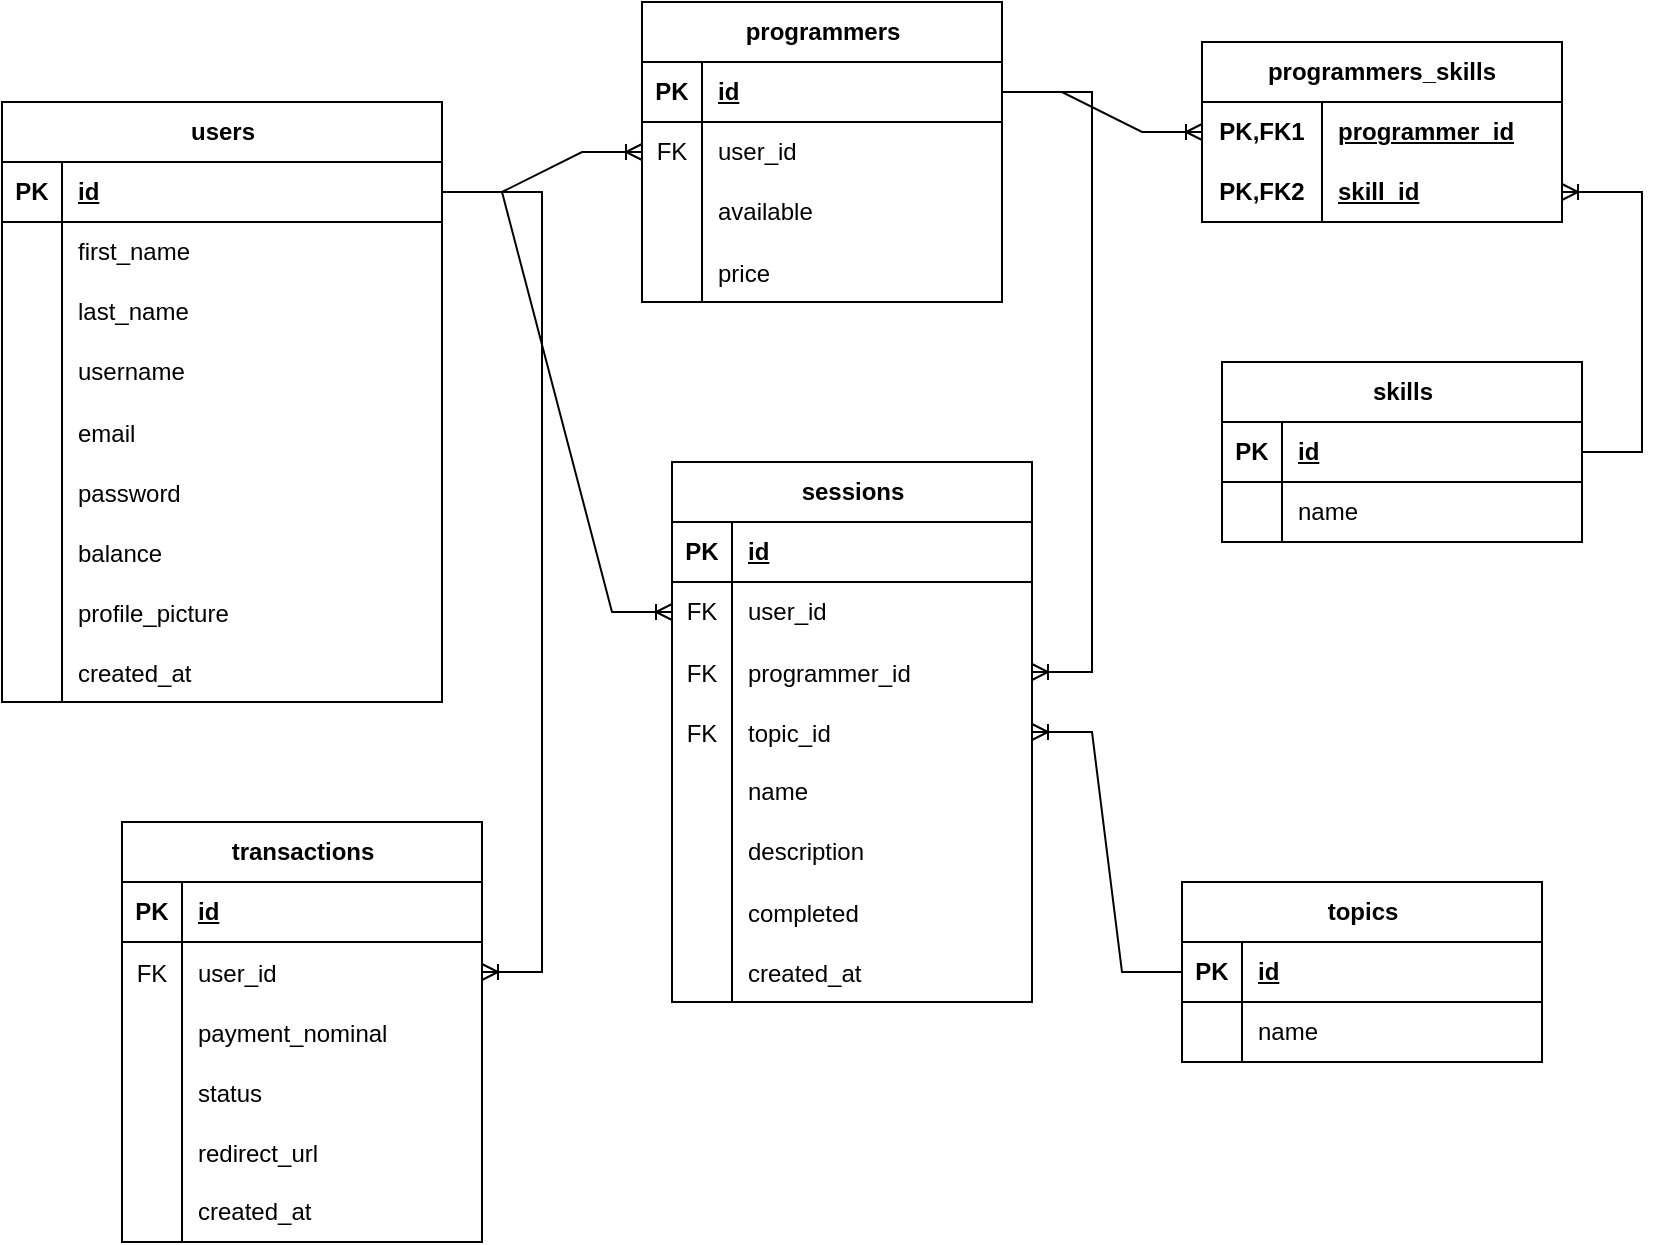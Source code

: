 <mxfile version="24.7.5" pages="2">
  <diagram id="R2lEEEUBdFMjLlhIrx00" name="ERD">
    <mxGraphModel dx="880" dy="477" grid="1" gridSize="10" guides="1" tooltips="1" connect="1" arrows="1" fold="1" page="1" pageScale="1" pageWidth="850" pageHeight="1100" math="0" shadow="0" extFonts="Permanent Marker^https://fonts.googleapis.com/css?family=Permanent+Marker">
      <root>
        <mxCell id="0" />
        <mxCell id="1" parent="0" />
        <mxCell id="aYDu1HExcTdbjPB43ATk-139" value="users" style="shape=table;startSize=30;container=1;collapsible=1;childLayout=tableLayout;fixedRows=1;rowLines=0;fontStyle=1;align=center;resizeLast=1;html=1;" parent="1" vertex="1">
          <mxGeometry y="70" width="220" height="300" as="geometry" />
        </mxCell>
        <mxCell id="aYDu1HExcTdbjPB43ATk-140" value="" style="shape=tableRow;horizontal=0;startSize=0;swimlaneHead=0;swimlaneBody=0;fillColor=none;collapsible=0;dropTarget=0;points=[[0,0.5],[1,0.5]];portConstraint=eastwest;top=0;left=0;right=0;bottom=1;" parent="aYDu1HExcTdbjPB43ATk-139" vertex="1">
          <mxGeometry y="30" width="220" height="30" as="geometry" />
        </mxCell>
        <mxCell id="aYDu1HExcTdbjPB43ATk-141" value="PK" style="shape=partialRectangle;connectable=0;fillColor=none;top=0;left=0;bottom=0;right=0;fontStyle=1;overflow=hidden;whiteSpace=wrap;html=1;" parent="aYDu1HExcTdbjPB43ATk-140" vertex="1">
          <mxGeometry width="30" height="30" as="geometry">
            <mxRectangle width="30" height="30" as="alternateBounds" />
          </mxGeometry>
        </mxCell>
        <mxCell id="aYDu1HExcTdbjPB43ATk-142" value="id" style="shape=partialRectangle;connectable=0;fillColor=none;top=0;left=0;bottom=0;right=0;align=left;spacingLeft=6;fontStyle=5;overflow=hidden;whiteSpace=wrap;html=1;" parent="aYDu1HExcTdbjPB43ATk-140" vertex="1">
          <mxGeometry x="30" width="190" height="30" as="geometry">
            <mxRectangle width="190" height="30" as="alternateBounds" />
          </mxGeometry>
        </mxCell>
        <mxCell id="aYDu1HExcTdbjPB43ATk-143" value="" style="shape=tableRow;horizontal=0;startSize=0;swimlaneHead=0;swimlaneBody=0;fillColor=none;collapsible=0;dropTarget=0;points=[[0,0.5],[1,0.5]];portConstraint=eastwest;top=0;left=0;right=0;bottom=0;" parent="aYDu1HExcTdbjPB43ATk-139" vertex="1">
          <mxGeometry y="60" width="220" height="30" as="geometry" />
        </mxCell>
        <mxCell id="aYDu1HExcTdbjPB43ATk-144" value="" style="shape=partialRectangle;connectable=0;fillColor=none;top=0;left=0;bottom=0;right=0;editable=1;overflow=hidden;whiteSpace=wrap;html=1;" parent="aYDu1HExcTdbjPB43ATk-143" vertex="1">
          <mxGeometry width="30" height="30" as="geometry">
            <mxRectangle width="30" height="30" as="alternateBounds" />
          </mxGeometry>
        </mxCell>
        <mxCell id="aYDu1HExcTdbjPB43ATk-145" value="first_name" style="shape=partialRectangle;connectable=0;fillColor=none;top=0;left=0;bottom=0;right=0;align=left;spacingLeft=6;overflow=hidden;whiteSpace=wrap;html=1;" parent="aYDu1HExcTdbjPB43ATk-143" vertex="1">
          <mxGeometry x="30" width="190" height="30" as="geometry">
            <mxRectangle width="190" height="30" as="alternateBounds" />
          </mxGeometry>
        </mxCell>
        <mxCell id="aYDu1HExcTdbjPB43ATk-146" value="" style="shape=tableRow;horizontal=0;startSize=0;swimlaneHead=0;swimlaneBody=0;fillColor=none;collapsible=0;dropTarget=0;points=[[0,0.5],[1,0.5]];portConstraint=eastwest;top=0;left=0;right=0;bottom=0;" parent="aYDu1HExcTdbjPB43ATk-139" vertex="1">
          <mxGeometry y="90" width="220" height="30" as="geometry" />
        </mxCell>
        <mxCell id="aYDu1HExcTdbjPB43ATk-147" value="" style="shape=partialRectangle;connectable=0;fillColor=none;top=0;left=0;bottom=0;right=0;editable=1;overflow=hidden;whiteSpace=wrap;html=1;" parent="aYDu1HExcTdbjPB43ATk-146" vertex="1">
          <mxGeometry width="30" height="30" as="geometry">
            <mxRectangle width="30" height="30" as="alternateBounds" />
          </mxGeometry>
        </mxCell>
        <mxCell id="aYDu1HExcTdbjPB43ATk-148" value="last_name" style="shape=partialRectangle;connectable=0;fillColor=none;top=0;left=0;bottom=0;right=0;align=left;spacingLeft=6;overflow=hidden;whiteSpace=wrap;html=1;" parent="aYDu1HExcTdbjPB43ATk-146" vertex="1">
          <mxGeometry x="30" width="190" height="30" as="geometry">
            <mxRectangle width="190" height="30" as="alternateBounds" />
          </mxGeometry>
        </mxCell>
        <mxCell id="aYDu1HExcTdbjPB43ATk-149" value="" style="shape=tableRow;horizontal=0;startSize=0;swimlaneHead=0;swimlaneBody=0;fillColor=none;collapsible=0;dropTarget=0;points=[[0,0.5],[1,0.5]];portConstraint=eastwest;top=0;left=0;right=0;bottom=0;" parent="aYDu1HExcTdbjPB43ATk-139" vertex="1">
          <mxGeometry y="120" width="220" height="30" as="geometry" />
        </mxCell>
        <mxCell id="aYDu1HExcTdbjPB43ATk-150" value="" style="shape=partialRectangle;connectable=0;fillColor=none;top=0;left=0;bottom=0;right=0;editable=1;overflow=hidden;whiteSpace=wrap;html=1;" parent="aYDu1HExcTdbjPB43ATk-149" vertex="1">
          <mxGeometry width="30" height="30" as="geometry">
            <mxRectangle width="30" height="30" as="alternateBounds" />
          </mxGeometry>
        </mxCell>
        <mxCell id="aYDu1HExcTdbjPB43ATk-151" value="username" style="shape=partialRectangle;connectable=0;fillColor=none;top=0;left=0;bottom=0;right=0;align=left;spacingLeft=6;overflow=hidden;whiteSpace=wrap;html=1;" parent="aYDu1HExcTdbjPB43ATk-149" vertex="1">
          <mxGeometry x="30" width="190" height="30" as="geometry">
            <mxRectangle width="190" height="30" as="alternateBounds" />
          </mxGeometry>
        </mxCell>
        <mxCell id="aYDu1HExcTdbjPB43ATk-152" value="" style="shape=tableRow;horizontal=0;startSize=0;swimlaneHead=0;swimlaneBody=0;fillColor=none;collapsible=0;dropTarget=0;points=[[0,0.5],[1,0.5]];portConstraint=eastwest;top=0;left=0;right=0;bottom=0;" parent="aYDu1HExcTdbjPB43ATk-139" vertex="1">
          <mxGeometry y="150" width="220" height="30" as="geometry" />
        </mxCell>
        <mxCell id="aYDu1HExcTdbjPB43ATk-153" value="" style="shape=partialRectangle;connectable=0;fillColor=none;top=0;left=0;bottom=0;right=0;editable=1;overflow=hidden;" parent="aYDu1HExcTdbjPB43ATk-152" vertex="1">
          <mxGeometry width="30" height="30" as="geometry">
            <mxRectangle width="30" height="30" as="alternateBounds" />
          </mxGeometry>
        </mxCell>
        <mxCell id="aYDu1HExcTdbjPB43ATk-154" value="email" style="shape=partialRectangle;connectable=0;fillColor=none;top=0;left=0;bottom=0;right=0;align=left;spacingLeft=6;overflow=hidden;" parent="aYDu1HExcTdbjPB43ATk-152" vertex="1">
          <mxGeometry x="30" width="190" height="30" as="geometry">
            <mxRectangle width="190" height="30" as="alternateBounds" />
          </mxGeometry>
        </mxCell>
        <mxCell id="aYDu1HExcTdbjPB43ATk-155" value="" style="shape=tableRow;horizontal=0;startSize=0;swimlaneHead=0;swimlaneBody=0;fillColor=none;collapsible=0;dropTarget=0;points=[[0,0.5],[1,0.5]];portConstraint=eastwest;top=0;left=0;right=0;bottom=0;" parent="aYDu1HExcTdbjPB43ATk-139" vertex="1">
          <mxGeometry y="180" width="220" height="30" as="geometry" />
        </mxCell>
        <mxCell id="aYDu1HExcTdbjPB43ATk-156" value="" style="shape=partialRectangle;connectable=0;fillColor=none;top=0;left=0;bottom=0;right=0;editable=1;overflow=hidden;" parent="aYDu1HExcTdbjPB43ATk-155" vertex="1">
          <mxGeometry width="30" height="30" as="geometry">
            <mxRectangle width="30" height="30" as="alternateBounds" />
          </mxGeometry>
        </mxCell>
        <mxCell id="aYDu1HExcTdbjPB43ATk-157" value="password" style="shape=partialRectangle;connectable=0;fillColor=none;top=0;left=0;bottom=0;right=0;align=left;spacingLeft=6;overflow=hidden;" parent="aYDu1HExcTdbjPB43ATk-155" vertex="1">
          <mxGeometry x="30" width="190" height="30" as="geometry">
            <mxRectangle width="190" height="30" as="alternateBounds" />
          </mxGeometry>
        </mxCell>
        <mxCell id="aYDu1HExcTdbjPB43ATk-158" value="" style="shape=tableRow;horizontal=0;startSize=0;swimlaneHead=0;swimlaneBody=0;fillColor=none;collapsible=0;dropTarget=0;points=[[0,0.5],[1,0.5]];portConstraint=eastwest;top=0;left=0;right=0;bottom=0;" parent="aYDu1HExcTdbjPB43ATk-139" vertex="1">
          <mxGeometry y="210" width="220" height="30" as="geometry" />
        </mxCell>
        <mxCell id="aYDu1HExcTdbjPB43ATk-159" value="" style="shape=partialRectangle;connectable=0;fillColor=none;top=0;left=0;bottom=0;right=0;editable=1;overflow=hidden;" parent="aYDu1HExcTdbjPB43ATk-158" vertex="1">
          <mxGeometry width="30" height="30" as="geometry">
            <mxRectangle width="30" height="30" as="alternateBounds" />
          </mxGeometry>
        </mxCell>
        <mxCell id="aYDu1HExcTdbjPB43ATk-160" value="balance" style="shape=partialRectangle;connectable=0;fillColor=none;top=0;left=0;bottom=0;right=0;align=left;spacingLeft=6;overflow=hidden;" parent="aYDu1HExcTdbjPB43ATk-158" vertex="1">
          <mxGeometry x="30" width="190" height="30" as="geometry">
            <mxRectangle width="190" height="30" as="alternateBounds" />
          </mxGeometry>
        </mxCell>
        <mxCell id="aYDu1HExcTdbjPB43ATk-210" value="" style="shape=tableRow;horizontal=0;startSize=0;swimlaneHead=0;swimlaneBody=0;fillColor=none;collapsible=0;dropTarget=0;points=[[0,0.5],[1,0.5]];portConstraint=eastwest;top=0;left=0;right=0;bottom=0;" parent="aYDu1HExcTdbjPB43ATk-139" vertex="1">
          <mxGeometry y="240" width="220" height="30" as="geometry" />
        </mxCell>
        <mxCell id="aYDu1HExcTdbjPB43ATk-211" value="" style="shape=partialRectangle;connectable=0;fillColor=none;top=0;left=0;bottom=0;right=0;editable=1;overflow=hidden;" parent="aYDu1HExcTdbjPB43ATk-210" vertex="1">
          <mxGeometry width="30" height="30" as="geometry">
            <mxRectangle width="30" height="30" as="alternateBounds" />
          </mxGeometry>
        </mxCell>
        <mxCell id="aYDu1HExcTdbjPB43ATk-212" value="profile_picture" style="shape=partialRectangle;connectable=0;fillColor=none;top=0;left=0;bottom=0;right=0;align=left;spacingLeft=6;overflow=hidden;" parent="aYDu1HExcTdbjPB43ATk-210" vertex="1">
          <mxGeometry x="30" width="190" height="30" as="geometry">
            <mxRectangle width="190" height="30" as="alternateBounds" />
          </mxGeometry>
        </mxCell>
        <mxCell id="aYDu1HExcTdbjPB43ATk-234" value="" style="shape=tableRow;horizontal=0;startSize=0;swimlaneHead=0;swimlaneBody=0;fillColor=none;collapsible=0;dropTarget=0;points=[[0,0.5],[1,0.5]];portConstraint=eastwest;top=0;left=0;right=0;bottom=0;" parent="aYDu1HExcTdbjPB43ATk-139" vertex="1">
          <mxGeometry y="270" width="220" height="30" as="geometry" />
        </mxCell>
        <mxCell id="aYDu1HExcTdbjPB43ATk-235" value="" style="shape=partialRectangle;connectable=0;fillColor=none;top=0;left=0;bottom=0;right=0;editable=1;overflow=hidden;" parent="aYDu1HExcTdbjPB43ATk-234" vertex="1">
          <mxGeometry width="30" height="30" as="geometry">
            <mxRectangle width="30" height="30" as="alternateBounds" />
          </mxGeometry>
        </mxCell>
        <mxCell id="aYDu1HExcTdbjPB43ATk-236" value="created_at" style="shape=partialRectangle;connectable=0;fillColor=none;top=0;left=0;bottom=0;right=0;align=left;spacingLeft=6;overflow=hidden;" parent="aYDu1HExcTdbjPB43ATk-234" vertex="1">
          <mxGeometry x="30" width="190" height="30" as="geometry">
            <mxRectangle width="190" height="30" as="alternateBounds" />
          </mxGeometry>
        </mxCell>
        <mxCell id="aYDu1HExcTdbjPB43ATk-180" value="skills" style="shape=table;startSize=30;container=1;collapsible=1;childLayout=tableLayout;fixedRows=1;rowLines=0;fontStyle=1;align=center;resizeLast=1;html=1;" parent="1" vertex="1">
          <mxGeometry x="610" y="200" width="180" height="90" as="geometry" />
        </mxCell>
        <mxCell id="aYDu1HExcTdbjPB43ATk-181" value="" style="shape=tableRow;horizontal=0;startSize=0;swimlaneHead=0;swimlaneBody=0;fillColor=none;collapsible=0;dropTarget=0;points=[[0,0.5],[1,0.5]];portConstraint=eastwest;top=0;left=0;right=0;bottom=1;" parent="aYDu1HExcTdbjPB43ATk-180" vertex="1">
          <mxGeometry y="30" width="180" height="30" as="geometry" />
        </mxCell>
        <mxCell id="aYDu1HExcTdbjPB43ATk-182" value="PK" style="shape=partialRectangle;connectable=0;fillColor=none;top=0;left=0;bottom=0;right=0;fontStyle=1;overflow=hidden;whiteSpace=wrap;html=1;" parent="aYDu1HExcTdbjPB43ATk-181" vertex="1">
          <mxGeometry width="30" height="30" as="geometry">
            <mxRectangle width="30" height="30" as="alternateBounds" />
          </mxGeometry>
        </mxCell>
        <mxCell id="aYDu1HExcTdbjPB43ATk-183" value="id" style="shape=partialRectangle;connectable=0;fillColor=none;top=0;left=0;bottom=0;right=0;align=left;spacingLeft=6;fontStyle=5;overflow=hidden;whiteSpace=wrap;html=1;" parent="aYDu1HExcTdbjPB43ATk-181" vertex="1">
          <mxGeometry x="30" width="150" height="30" as="geometry">
            <mxRectangle width="150" height="30" as="alternateBounds" />
          </mxGeometry>
        </mxCell>
        <mxCell id="aYDu1HExcTdbjPB43ATk-184" value="" style="shape=tableRow;horizontal=0;startSize=0;swimlaneHead=0;swimlaneBody=0;fillColor=none;collapsible=0;dropTarget=0;points=[[0,0.5],[1,0.5]];portConstraint=eastwest;top=0;left=0;right=0;bottom=0;" parent="aYDu1HExcTdbjPB43ATk-180" vertex="1">
          <mxGeometry y="60" width="180" height="30" as="geometry" />
        </mxCell>
        <mxCell id="aYDu1HExcTdbjPB43ATk-185" value="" style="shape=partialRectangle;connectable=0;fillColor=none;top=0;left=0;bottom=0;right=0;editable=1;overflow=hidden;whiteSpace=wrap;html=1;" parent="aYDu1HExcTdbjPB43ATk-184" vertex="1">
          <mxGeometry width="30" height="30" as="geometry">
            <mxRectangle width="30" height="30" as="alternateBounds" />
          </mxGeometry>
        </mxCell>
        <mxCell id="aYDu1HExcTdbjPB43ATk-186" value="name" style="shape=partialRectangle;connectable=0;fillColor=none;top=0;left=0;bottom=0;right=0;align=left;spacingLeft=6;overflow=hidden;whiteSpace=wrap;html=1;" parent="aYDu1HExcTdbjPB43ATk-184" vertex="1">
          <mxGeometry x="30" width="150" height="30" as="geometry">
            <mxRectangle width="150" height="30" as="alternateBounds" />
          </mxGeometry>
        </mxCell>
        <mxCell id="aYDu1HExcTdbjPB43ATk-187" value="programmers" style="shape=table;startSize=30;container=1;collapsible=1;childLayout=tableLayout;fixedRows=1;rowLines=0;fontStyle=1;align=center;resizeLast=1;html=1;" parent="1" vertex="1">
          <mxGeometry x="320" y="20" width="180" height="150" as="geometry" />
        </mxCell>
        <mxCell id="aYDu1HExcTdbjPB43ATk-188" value="" style="shape=tableRow;horizontal=0;startSize=0;swimlaneHead=0;swimlaneBody=0;fillColor=none;collapsible=0;dropTarget=0;points=[[0,0.5],[1,0.5]];portConstraint=eastwest;top=0;left=0;right=0;bottom=1;" parent="aYDu1HExcTdbjPB43ATk-187" vertex="1">
          <mxGeometry y="30" width="180" height="30" as="geometry" />
        </mxCell>
        <mxCell id="aYDu1HExcTdbjPB43ATk-189" value="PK" style="shape=partialRectangle;connectable=0;fillColor=none;top=0;left=0;bottom=0;right=0;fontStyle=1;overflow=hidden;whiteSpace=wrap;html=1;" parent="aYDu1HExcTdbjPB43ATk-188" vertex="1">
          <mxGeometry width="30" height="30" as="geometry">
            <mxRectangle width="30" height="30" as="alternateBounds" />
          </mxGeometry>
        </mxCell>
        <mxCell id="aYDu1HExcTdbjPB43ATk-190" value="id" style="shape=partialRectangle;connectable=0;fillColor=none;top=0;left=0;bottom=0;right=0;align=left;spacingLeft=6;fontStyle=5;overflow=hidden;whiteSpace=wrap;html=1;" parent="aYDu1HExcTdbjPB43ATk-188" vertex="1">
          <mxGeometry x="30" width="150" height="30" as="geometry">
            <mxRectangle width="150" height="30" as="alternateBounds" />
          </mxGeometry>
        </mxCell>
        <mxCell id="aYDu1HExcTdbjPB43ATk-191" value="" style="shape=tableRow;horizontal=0;startSize=0;swimlaneHead=0;swimlaneBody=0;fillColor=none;collapsible=0;dropTarget=0;points=[[0,0.5],[1,0.5]];portConstraint=eastwest;top=0;left=0;right=0;bottom=0;" parent="aYDu1HExcTdbjPB43ATk-187" vertex="1">
          <mxGeometry y="60" width="180" height="30" as="geometry" />
        </mxCell>
        <mxCell id="aYDu1HExcTdbjPB43ATk-192" value="FK" style="shape=partialRectangle;connectable=0;fillColor=none;top=0;left=0;bottom=0;right=0;editable=1;overflow=hidden;whiteSpace=wrap;html=1;" parent="aYDu1HExcTdbjPB43ATk-191" vertex="1">
          <mxGeometry width="30" height="30" as="geometry">
            <mxRectangle width="30" height="30" as="alternateBounds" />
          </mxGeometry>
        </mxCell>
        <mxCell id="aYDu1HExcTdbjPB43ATk-193" value="user_id" style="shape=partialRectangle;connectable=0;fillColor=none;top=0;left=0;bottom=0;right=0;align=left;spacingLeft=6;overflow=hidden;whiteSpace=wrap;html=1;" parent="aYDu1HExcTdbjPB43ATk-191" vertex="1">
          <mxGeometry x="30" width="150" height="30" as="geometry">
            <mxRectangle width="150" height="30" as="alternateBounds" />
          </mxGeometry>
        </mxCell>
        <mxCell id="aYDu1HExcTdbjPB43ATk-194" value="" style="shape=tableRow;horizontal=0;startSize=0;swimlaneHead=0;swimlaneBody=0;fillColor=none;collapsible=0;dropTarget=0;points=[[0,0.5],[1,0.5]];portConstraint=eastwest;top=0;left=0;right=0;bottom=0;" parent="aYDu1HExcTdbjPB43ATk-187" vertex="1">
          <mxGeometry y="90" width="180" height="30" as="geometry" />
        </mxCell>
        <mxCell id="aYDu1HExcTdbjPB43ATk-195" value="" style="shape=partialRectangle;connectable=0;fillColor=none;top=0;left=0;bottom=0;right=0;editable=1;overflow=hidden;whiteSpace=wrap;html=1;" parent="aYDu1HExcTdbjPB43ATk-194" vertex="1">
          <mxGeometry width="30" height="30" as="geometry">
            <mxRectangle width="30" height="30" as="alternateBounds" />
          </mxGeometry>
        </mxCell>
        <mxCell id="aYDu1HExcTdbjPB43ATk-196" value="available" style="shape=partialRectangle;connectable=0;fillColor=none;top=0;left=0;bottom=0;right=0;align=left;spacingLeft=6;overflow=hidden;whiteSpace=wrap;html=1;" parent="aYDu1HExcTdbjPB43ATk-194" vertex="1">
          <mxGeometry x="30" width="150" height="30" as="geometry">
            <mxRectangle width="150" height="30" as="alternateBounds" />
          </mxGeometry>
        </mxCell>
        <mxCell id="aYDu1HExcTdbjPB43ATk-239" value="" style="shape=tableRow;horizontal=0;startSize=0;swimlaneHead=0;swimlaneBody=0;fillColor=none;collapsible=0;dropTarget=0;points=[[0,0.5],[1,0.5]];portConstraint=eastwest;top=0;left=0;right=0;bottom=0;" parent="aYDu1HExcTdbjPB43ATk-187" vertex="1">
          <mxGeometry y="120" width="180" height="30" as="geometry" />
        </mxCell>
        <mxCell id="aYDu1HExcTdbjPB43ATk-240" value="" style="shape=partialRectangle;connectable=0;fillColor=none;top=0;left=0;bottom=0;right=0;editable=1;overflow=hidden;" parent="aYDu1HExcTdbjPB43ATk-239" vertex="1">
          <mxGeometry width="30" height="30" as="geometry">
            <mxRectangle width="30" height="30" as="alternateBounds" />
          </mxGeometry>
        </mxCell>
        <mxCell id="aYDu1HExcTdbjPB43ATk-241" value="price" style="shape=partialRectangle;connectable=0;fillColor=none;top=0;left=0;bottom=0;right=0;align=left;spacingLeft=6;overflow=hidden;" parent="aYDu1HExcTdbjPB43ATk-239" vertex="1">
          <mxGeometry x="30" width="150" height="30" as="geometry">
            <mxRectangle width="150" height="30" as="alternateBounds" />
          </mxGeometry>
        </mxCell>
        <mxCell id="aYDu1HExcTdbjPB43ATk-200" value="" style="edgeStyle=entityRelationEdgeStyle;fontSize=12;html=1;endArrow=ERoneToMany;rounded=0;" parent="1" source="aYDu1HExcTdbjPB43ATk-140" target="aYDu1HExcTdbjPB43ATk-191" edge="1">
          <mxGeometry width="100" height="100" relative="1" as="geometry">
            <mxPoint x="330" y="395" as="sourcePoint" />
            <mxPoint x="430" y="295" as="targetPoint" />
          </mxGeometry>
        </mxCell>
        <mxCell id="aYDu1HExcTdbjPB43ATk-201" value="" style="edgeStyle=entityRelationEdgeStyle;fontSize=12;html=1;endArrow=ERoneToMany;rounded=0;" parent="1" source="aYDu1HExcTdbjPB43ATk-188" target="aYDu1HExcTdbjPB43ATk-203" edge="1">
          <mxGeometry width="100" height="100" relative="1" as="geometry">
            <mxPoint x="530" y="375" as="sourcePoint" />
            <mxPoint x="630" y="275" as="targetPoint" />
          </mxGeometry>
        </mxCell>
        <mxCell id="aYDu1HExcTdbjPB43ATk-202" value="programmers_skills" style="shape=table;startSize=30;container=1;collapsible=1;childLayout=tableLayout;fixedRows=1;rowLines=0;fontStyle=1;align=center;resizeLast=1;html=1;whiteSpace=wrap;" parent="1" vertex="1">
          <mxGeometry x="600" y="40" width="180" height="90" as="geometry" />
        </mxCell>
        <mxCell id="aYDu1HExcTdbjPB43ATk-203" value="" style="shape=tableRow;horizontal=0;startSize=0;swimlaneHead=0;swimlaneBody=0;fillColor=none;collapsible=0;dropTarget=0;points=[[0,0.5],[1,0.5]];portConstraint=eastwest;top=0;left=0;right=0;bottom=0;html=1;" parent="aYDu1HExcTdbjPB43ATk-202" vertex="1">
          <mxGeometry y="30" width="180" height="30" as="geometry" />
        </mxCell>
        <mxCell id="aYDu1HExcTdbjPB43ATk-204" value="PK,FK1" style="shape=partialRectangle;connectable=0;fillColor=none;top=0;left=0;bottom=0;right=0;fontStyle=1;overflow=hidden;html=1;whiteSpace=wrap;" parent="aYDu1HExcTdbjPB43ATk-203" vertex="1">
          <mxGeometry width="60" height="30" as="geometry">
            <mxRectangle width="60" height="30" as="alternateBounds" />
          </mxGeometry>
        </mxCell>
        <mxCell id="aYDu1HExcTdbjPB43ATk-205" value="programmer_id" style="shape=partialRectangle;connectable=0;fillColor=none;top=0;left=0;bottom=0;right=0;align=left;spacingLeft=6;fontStyle=5;overflow=hidden;html=1;whiteSpace=wrap;" parent="aYDu1HExcTdbjPB43ATk-203" vertex="1">
          <mxGeometry x="60" width="120" height="30" as="geometry">
            <mxRectangle width="120" height="30" as="alternateBounds" />
          </mxGeometry>
        </mxCell>
        <mxCell id="aYDu1HExcTdbjPB43ATk-206" value="" style="shape=tableRow;horizontal=0;startSize=0;swimlaneHead=0;swimlaneBody=0;fillColor=none;collapsible=0;dropTarget=0;points=[[0,0.5],[1,0.5]];portConstraint=eastwest;top=0;left=0;right=0;bottom=1;html=1;" parent="aYDu1HExcTdbjPB43ATk-202" vertex="1">
          <mxGeometry y="60" width="180" height="30" as="geometry" />
        </mxCell>
        <mxCell id="aYDu1HExcTdbjPB43ATk-207" value="PK,FK2" style="shape=partialRectangle;connectable=0;fillColor=none;top=0;left=0;bottom=0;right=0;fontStyle=1;overflow=hidden;html=1;whiteSpace=wrap;" parent="aYDu1HExcTdbjPB43ATk-206" vertex="1">
          <mxGeometry width="60" height="30" as="geometry">
            <mxRectangle width="60" height="30" as="alternateBounds" />
          </mxGeometry>
        </mxCell>
        <mxCell id="aYDu1HExcTdbjPB43ATk-208" value="skill_id" style="shape=partialRectangle;connectable=0;fillColor=none;top=0;left=0;bottom=0;right=0;align=left;spacingLeft=6;fontStyle=5;overflow=hidden;html=1;whiteSpace=wrap;" parent="aYDu1HExcTdbjPB43ATk-206" vertex="1">
          <mxGeometry x="60" width="120" height="30" as="geometry">
            <mxRectangle width="120" height="30" as="alternateBounds" />
          </mxGeometry>
        </mxCell>
        <mxCell id="aYDu1HExcTdbjPB43ATk-209" value="" style="edgeStyle=entityRelationEdgeStyle;fontSize=12;html=1;endArrow=ERoneToMany;rounded=0;" parent="1" source="aYDu1HExcTdbjPB43ATk-181" target="aYDu1HExcTdbjPB43ATk-206" edge="1">
          <mxGeometry width="100" height="100" relative="1" as="geometry">
            <mxPoint x="560" y="415" as="sourcePoint" />
            <mxPoint x="660" y="315" as="targetPoint" />
          </mxGeometry>
        </mxCell>
        <mxCell id="aYDu1HExcTdbjPB43ATk-213" value="transactions" style="shape=table;startSize=30;container=1;collapsible=1;childLayout=tableLayout;fixedRows=1;rowLines=0;fontStyle=1;align=center;resizeLast=1;html=1;" parent="1" vertex="1">
          <mxGeometry x="60" y="430" width="180" height="210" as="geometry" />
        </mxCell>
        <mxCell id="aYDu1HExcTdbjPB43ATk-214" value="" style="shape=tableRow;horizontal=0;startSize=0;swimlaneHead=0;swimlaneBody=0;fillColor=none;collapsible=0;dropTarget=0;points=[[0,0.5],[1,0.5]];portConstraint=eastwest;top=0;left=0;right=0;bottom=1;" parent="aYDu1HExcTdbjPB43ATk-213" vertex="1">
          <mxGeometry y="30" width="180" height="30" as="geometry" />
        </mxCell>
        <mxCell id="aYDu1HExcTdbjPB43ATk-215" value="PK" style="shape=partialRectangle;connectable=0;fillColor=none;top=0;left=0;bottom=0;right=0;fontStyle=1;overflow=hidden;whiteSpace=wrap;html=1;" parent="aYDu1HExcTdbjPB43ATk-214" vertex="1">
          <mxGeometry width="30" height="30" as="geometry">
            <mxRectangle width="30" height="30" as="alternateBounds" />
          </mxGeometry>
        </mxCell>
        <mxCell id="aYDu1HExcTdbjPB43ATk-216" value="id" style="shape=partialRectangle;connectable=0;fillColor=none;top=0;left=0;bottom=0;right=0;align=left;spacingLeft=6;fontStyle=5;overflow=hidden;whiteSpace=wrap;html=1;" parent="aYDu1HExcTdbjPB43ATk-214" vertex="1">
          <mxGeometry x="30" width="150" height="30" as="geometry">
            <mxRectangle width="150" height="30" as="alternateBounds" />
          </mxGeometry>
        </mxCell>
        <mxCell id="aYDu1HExcTdbjPB43ATk-304" value="" style="shape=tableRow;horizontal=0;startSize=0;swimlaneHead=0;swimlaneBody=0;fillColor=none;collapsible=0;dropTarget=0;points=[[0,0.5],[1,0.5]];portConstraint=eastwest;top=0;left=0;right=0;bottom=0;" parent="aYDu1HExcTdbjPB43ATk-213" vertex="1">
          <mxGeometry y="60" width="180" height="30" as="geometry" />
        </mxCell>
        <mxCell id="aYDu1HExcTdbjPB43ATk-305" value="FK" style="shape=partialRectangle;connectable=0;fillColor=none;top=0;left=0;bottom=0;right=0;editable=1;overflow=hidden;" parent="aYDu1HExcTdbjPB43ATk-304" vertex="1">
          <mxGeometry width="30" height="30" as="geometry">
            <mxRectangle width="30" height="30" as="alternateBounds" />
          </mxGeometry>
        </mxCell>
        <mxCell id="aYDu1HExcTdbjPB43ATk-306" value="user_id" style="shape=partialRectangle;connectable=0;fillColor=none;top=0;left=0;bottom=0;right=0;align=left;spacingLeft=6;overflow=hidden;" parent="aYDu1HExcTdbjPB43ATk-304" vertex="1">
          <mxGeometry x="30" width="150" height="30" as="geometry">
            <mxRectangle width="150" height="30" as="alternateBounds" />
          </mxGeometry>
        </mxCell>
        <mxCell id="aYDu1HExcTdbjPB43ATk-242" value="" style="shape=tableRow;horizontal=0;startSize=0;swimlaneHead=0;swimlaneBody=0;fillColor=none;collapsible=0;dropTarget=0;points=[[0,0.5],[1,0.5]];portConstraint=eastwest;top=0;left=0;right=0;bottom=0;" parent="aYDu1HExcTdbjPB43ATk-213" vertex="1">
          <mxGeometry y="90" width="180" height="30" as="geometry" />
        </mxCell>
        <mxCell id="aYDu1HExcTdbjPB43ATk-243" value="" style="shape=partialRectangle;connectable=0;fillColor=none;top=0;left=0;bottom=0;right=0;editable=1;overflow=hidden;" parent="aYDu1HExcTdbjPB43ATk-242" vertex="1">
          <mxGeometry width="30" height="30" as="geometry">
            <mxRectangle width="30" height="30" as="alternateBounds" />
          </mxGeometry>
        </mxCell>
        <mxCell id="aYDu1HExcTdbjPB43ATk-244" value="payment_nominal" style="shape=partialRectangle;connectable=0;fillColor=none;top=0;left=0;bottom=0;right=0;align=left;spacingLeft=6;overflow=hidden;" parent="aYDu1HExcTdbjPB43ATk-242" vertex="1">
          <mxGeometry x="30" width="150" height="30" as="geometry">
            <mxRectangle width="150" height="30" as="alternateBounds" />
          </mxGeometry>
        </mxCell>
        <mxCell id="7MmhRREYliEZLzf5k1eW-1" value="" style="shape=tableRow;horizontal=0;startSize=0;swimlaneHead=0;swimlaneBody=0;fillColor=none;collapsible=0;dropTarget=0;points=[[0,0.5],[1,0.5]];portConstraint=eastwest;top=0;left=0;right=0;bottom=0;" vertex="1" parent="aYDu1HExcTdbjPB43ATk-213">
          <mxGeometry y="120" width="180" height="30" as="geometry" />
        </mxCell>
        <mxCell id="7MmhRREYliEZLzf5k1eW-2" value="" style="shape=partialRectangle;connectable=0;fillColor=none;top=0;left=0;bottom=0;right=0;editable=1;overflow=hidden;" vertex="1" parent="7MmhRREYliEZLzf5k1eW-1">
          <mxGeometry width="30" height="30" as="geometry">
            <mxRectangle width="30" height="30" as="alternateBounds" />
          </mxGeometry>
        </mxCell>
        <mxCell id="7MmhRREYliEZLzf5k1eW-3" value="status" style="shape=partialRectangle;connectable=0;fillColor=none;top=0;left=0;bottom=0;right=0;align=left;spacingLeft=6;overflow=hidden;" vertex="1" parent="7MmhRREYliEZLzf5k1eW-1">
          <mxGeometry x="30" width="150" height="30" as="geometry">
            <mxRectangle width="150" height="30" as="alternateBounds" />
          </mxGeometry>
        </mxCell>
        <mxCell id="7MmhRREYliEZLzf5k1eW-10" value="" style="shape=tableRow;horizontal=0;startSize=0;swimlaneHead=0;swimlaneBody=0;fillColor=none;collapsible=0;dropTarget=0;points=[[0,0.5],[1,0.5]];portConstraint=eastwest;top=0;left=0;right=0;bottom=0;" vertex="1" parent="aYDu1HExcTdbjPB43ATk-213">
          <mxGeometry y="150" width="180" height="30" as="geometry" />
        </mxCell>
        <mxCell id="7MmhRREYliEZLzf5k1eW-11" value="" style="shape=partialRectangle;connectable=0;fillColor=none;top=0;left=0;bottom=0;right=0;editable=1;overflow=hidden;" vertex="1" parent="7MmhRREYliEZLzf5k1eW-10">
          <mxGeometry width="30" height="30" as="geometry">
            <mxRectangle width="30" height="30" as="alternateBounds" />
          </mxGeometry>
        </mxCell>
        <mxCell id="7MmhRREYliEZLzf5k1eW-12" value="redirect_url" style="shape=partialRectangle;connectable=0;fillColor=none;top=0;left=0;bottom=0;right=0;align=left;spacingLeft=6;overflow=hidden;" vertex="1" parent="7MmhRREYliEZLzf5k1eW-10">
          <mxGeometry x="30" width="150" height="30" as="geometry">
            <mxRectangle width="150" height="30" as="alternateBounds" />
          </mxGeometry>
        </mxCell>
        <mxCell id="aYDu1HExcTdbjPB43ATk-217" value="" style="shape=tableRow;horizontal=0;startSize=0;swimlaneHead=0;swimlaneBody=0;fillColor=none;collapsible=0;dropTarget=0;points=[[0,0.5],[1,0.5]];portConstraint=eastwest;top=0;left=0;right=0;bottom=0;" parent="aYDu1HExcTdbjPB43ATk-213" vertex="1">
          <mxGeometry y="180" width="180" height="30" as="geometry" />
        </mxCell>
        <mxCell id="aYDu1HExcTdbjPB43ATk-218" value="" style="shape=partialRectangle;connectable=0;fillColor=none;top=0;left=0;bottom=0;right=0;editable=1;overflow=hidden;whiteSpace=wrap;html=1;" parent="aYDu1HExcTdbjPB43ATk-217" vertex="1">
          <mxGeometry width="30" height="30" as="geometry">
            <mxRectangle width="30" height="30" as="alternateBounds" />
          </mxGeometry>
        </mxCell>
        <mxCell id="aYDu1HExcTdbjPB43ATk-219" value="created_at" style="shape=partialRectangle;connectable=0;fillColor=none;top=0;left=0;bottom=0;right=0;align=left;spacingLeft=6;overflow=hidden;whiteSpace=wrap;html=1;" parent="aYDu1HExcTdbjPB43ATk-217" vertex="1">
          <mxGeometry x="30" width="150" height="30" as="geometry">
            <mxRectangle width="150" height="30" as="alternateBounds" />
          </mxGeometry>
        </mxCell>
        <mxCell id="aYDu1HExcTdbjPB43ATk-275" value="topics" style="shape=table;startSize=30;container=1;collapsible=1;childLayout=tableLayout;fixedRows=1;rowLines=0;fontStyle=1;align=center;resizeLast=1;html=1;" parent="1" vertex="1">
          <mxGeometry x="590" y="460" width="180" height="90" as="geometry" />
        </mxCell>
        <mxCell id="aYDu1HExcTdbjPB43ATk-276" value="" style="shape=tableRow;horizontal=0;startSize=0;swimlaneHead=0;swimlaneBody=0;fillColor=none;collapsible=0;dropTarget=0;points=[[0,0.5],[1,0.5]];portConstraint=eastwest;top=0;left=0;right=0;bottom=1;" parent="aYDu1HExcTdbjPB43ATk-275" vertex="1">
          <mxGeometry y="30" width="180" height="30" as="geometry" />
        </mxCell>
        <mxCell id="aYDu1HExcTdbjPB43ATk-277" value="PK" style="shape=partialRectangle;connectable=0;fillColor=none;top=0;left=0;bottom=0;right=0;fontStyle=1;overflow=hidden;whiteSpace=wrap;html=1;" parent="aYDu1HExcTdbjPB43ATk-276" vertex="1">
          <mxGeometry width="30" height="30" as="geometry">
            <mxRectangle width="30" height="30" as="alternateBounds" />
          </mxGeometry>
        </mxCell>
        <mxCell id="aYDu1HExcTdbjPB43ATk-278" value="id" style="shape=partialRectangle;connectable=0;fillColor=none;top=0;left=0;bottom=0;right=0;align=left;spacingLeft=6;fontStyle=5;overflow=hidden;whiteSpace=wrap;html=1;" parent="aYDu1HExcTdbjPB43ATk-276" vertex="1">
          <mxGeometry x="30" width="150" height="30" as="geometry">
            <mxRectangle width="150" height="30" as="alternateBounds" />
          </mxGeometry>
        </mxCell>
        <mxCell id="aYDu1HExcTdbjPB43ATk-279" value="" style="shape=tableRow;horizontal=0;startSize=0;swimlaneHead=0;swimlaneBody=0;fillColor=none;collapsible=0;dropTarget=0;points=[[0,0.5],[1,0.5]];portConstraint=eastwest;top=0;left=0;right=0;bottom=0;" parent="aYDu1HExcTdbjPB43ATk-275" vertex="1">
          <mxGeometry y="60" width="180" height="30" as="geometry" />
        </mxCell>
        <mxCell id="aYDu1HExcTdbjPB43ATk-280" value="" style="shape=partialRectangle;connectable=0;fillColor=none;top=0;left=0;bottom=0;right=0;editable=1;overflow=hidden;whiteSpace=wrap;html=1;" parent="aYDu1HExcTdbjPB43ATk-279" vertex="1">
          <mxGeometry width="30" height="30" as="geometry">
            <mxRectangle width="30" height="30" as="alternateBounds" />
          </mxGeometry>
        </mxCell>
        <mxCell id="aYDu1HExcTdbjPB43ATk-281" value="name" style="shape=partialRectangle;connectable=0;fillColor=none;top=0;left=0;bottom=0;right=0;align=left;spacingLeft=6;overflow=hidden;whiteSpace=wrap;html=1;" parent="aYDu1HExcTdbjPB43ATk-279" vertex="1">
          <mxGeometry x="30" width="150" height="30" as="geometry">
            <mxRectangle width="150" height="30" as="alternateBounds" />
          </mxGeometry>
        </mxCell>
        <mxCell id="aYDu1HExcTdbjPB43ATk-288" value="sessions" style="shape=table;startSize=30;container=1;collapsible=1;childLayout=tableLayout;fixedRows=1;rowLines=0;fontStyle=1;align=center;resizeLast=1;html=1;" parent="1" vertex="1">
          <mxGeometry x="335" y="250" width="180" height="270" as="geometry" />
        </mxCell>
        <mxCell id="aYDu1HExcTdbjPB43ATk-289" value="" style="shape=tableRow;horizontal=0;startSize=0;swimlaneHead=0;swimlaneBody=0;fillColor=none;collapsible=0;dropTarget=0;points=[[0,0.5],[1,0.5]];portConstraint=eastwest;top=0;left=0;right=0;bottom=1;" parent="aYDu1HExcTdbjPB43ATk-288" vertex="1">
          <mxGeometry y="30" width="180" height="30" as="geometry" />
        </mxCell>
        <mxCell id="aYDu1HExcTdbjPB43ATk-290" value="PK" style="shape=partialRectangle;connectable=0;fillColor=none;top=0;left=0;bottom=0;right=0;fontStyle=1;overflow=hidden;whiteSpace=wrap;html=1;" parent="aYDu1HExcTdbjPB43ATk-289" vertex="1">
          <mxGeometry width="30" height="30" as="geometry">
            <mxRectangle width="30" height="30" as="alternateBounds" />
          </mxGeometry>
        </mxCell>
        <mxCell id="aYDu1HExcTdbjPB43ATk-291" value="id" style="shape=partialRectangle;connectable=0;fillColor=none;top=0;left=0;bottom=0;right=0;align=left;spacingLeft=6;fontStyle=5;overflow=hidden;whiteSpace=wrap;html=1;" parent="aYDu1HExcTdbjPB43ATk-289" vertex="1">
          <mxGeometry x="30" width="150" height="30" as="geometry">
            <mxRectangle width="150" height="30" as="alternateBounds" />
          </mxGeometry>
        </mxCell>
        <mxCell id="aYDu1HExcTdbjPB43ATk-298" value="" style="shape=tableRow;horizontal=0;startSize=0;swimlaneHead=0;swimlaneBody=0;fillColor=none;collapsible=0;dropTarget=0;points=[[0,0.5],[1,0.5]];portConstraint=eastwest;top=0;left=0;right=0;bottom=0;" parent="aYDu1HExcTdbjPB43ATk-288" vertex="1">
          <mxGeometry y="60" width="180" height="30" as="geometry" />
        </mxCell>
        <mxCell id="aYDu1HExcTdbjPB43ATk-299" value="FK" style="shape=partialRectangle;connectable=0;fillColor=none;top=0;left=0;bottom=0;right=0;editable=1;overflow=hidden;whiteSpace=wrap;html=1;" parent="aYDu1HExcTdbjPB43ATk-298" vertex="1">
          <mxGeometry width="30" height="30" as="geometry">
            <mxRectangle width="30" height="30" as="alternateBounds" />
          </mxGeometry>
        </mxCell>
        <mxCell id="aYDu1HExcTdbjPB43ATk-300" value="user_id" style="shape=partialRectangle;connectable=0;fillColor=none;top=0;left=0;bottom=0;right=0;align=left;spacingLeft=6;overflow=hidden;whiteSpace=wrap;html=1;" parent="aYDu1HExcTdbjPB43ATk-298" vertex="1">
          <mxGeometry x="30" width="150" height="30" as="geometry">
            <mxRectangle width="150" height="30" as="alternateBounds" />
          </mxGeometry>
        </mxCell>
        <mxCell id="aYDu1HExcTdbjPB43ATk-301" value="" style="shape=tableRow;horizontal=0;startSize=0;swimlaneHead=0;swimlaneBody=0;fillColor=none;collapsible=0;dropTarget=0;points=[[0,0.5],[1,0.5]];portConstraint=eastwest;top=0;left=0;right=0;bottom=0;" parent="aYDu1HExcTdbjPB43ATk-288" vertex="1">
          <mxGeometry y="90" width="180" height="30" as="geometry" />
        </mxCell>
        <mxCell id="aYDu1HExcTdbjPB43ATk-302" value="FK" style="shape=partialRectangle;connectable=0;fillColor=none;top=0;left=0;bottom=0;right=0;editable=1;overflow=hidden;" parent="aYDu1HExcTdbjPB43ATk-301" vertex="1">
          <mxGeometry width="30" height="30" as="geometry">
            <mxRectangle width="30" height="30" as="alternateBounds" />
          </mxGeometry>
        </mxCell>
        <mxCell id="aYDu1HExcTdbjPB43ATk-303" value="programmer_id" style="shape=partialRectangle;connectable=0;fillColor=none;top=0;left=0;bottom=0;right=0;align=left;spacingLeft=6;overflow=hidden;" parent="aYDu1HExcTdbjPB43ATk-301" vertex="1">
          <mxGeometry x="30" width="150" height="30" as="geometry">
            <mxRectangle width="150" height="30" as="alternateBounds" />
          </mxGeometry>
        </mxCell>
        <mxCell id="aYDu1HExcTdbjPB43ATk-311" value="" style="shape=tableRow;horizontal=0;startSize=0;swimlaneHead=0;swimlaneBody=0;fillColor=none;collapsible=0;dropTarget=0;points=[[0,0.5],[1,0.5]];portConstraint=eastwest;top=0;left=0;right=0;bottom=0;" parent="aYDu1HExcTdbjPB43ATk-288" vertex="1">
          <mxGeometry y="120" width="180" height="30" as="geometry" />
        </mxCell>
        <mxCell id="aYDu1HExcTdbjPB43ATk-312" value="FK" style="shape=partialRectangle;connectable=0;fillColor=none;top=0;left=0;bottom=0;right=0;editable=1;overflow=hidden;" parent="aYDu1HExcTdbjPB43ATk-311" vertex="1">
          <mxGeometry width="30" height="30" as="geometry">
            <mxRectangle width="30" height="30" as="alternateBounds" />
          </mxGeometry>
        </mxCell>
        <mxCell id="aYDu1HExcTdbjPB43ATk-313" value="topic_id" style="shape=partialRectangle;connectable=0;fillColor=none;top=0;left=0;bottom=0;right=0;align=left;spacingLeft=6;overflow=hidden;" parent="aYDu1HExcTdbjPB43ATk-311" vertex="1">
          <mxGeometry x="30" width="150" height="30" as="geometry">
            <mxRectangle width="150" height="30" as="alternateBounds" />
          </mxGeometry>
        </mxCell>
        <mxCell id="aYDu1HExcTdbjPB43ATk-292" value="" style="shape=tableRow;horizontal=0;startSize=0;swimlaneHead=0;swimlaneBody=0;fillColor=none;collapsible=0;dropTarget=0;points=[[0,0.5],[1,0.5]];portConstraint=eastwest;top=0;left=0;right=0;bottom=0;" parent="aYDu1HExcTdbjPB43ATk-288" vertex="1">
          <mxGeometry y="150" width="180" height="30" as="geometry" />
        </mxCell>
        <mxCell id="aYDu1HExcTdbjPB43ATk-293" value="" style="shape=partialRectangle;connectable=0;fillColor=none;top=0;left=0;bottom=0;right=0;editable=1;overflow=hidden;whiteSpace=wrap;html=1;" parent="aYDu1HExcTdbjPB43ATk-292" vertex="1">
          <mxGeometry width="30" height="30" as="geometry">
            <mxRectangle width="30" height="30" as="alternateBounds" />
          </mxGeometry>
        </mxCell>
        <mxCell id="aYDu1HExcTdbjPB43ATk-294" value="name" style="shape=partialRectangle;connectable=0;fillColor=none;top=0;left=0;bottom=0;right=0;align=left;spacingLeft=6;overflow=hidden;whiteSpace=wrap;html=1;" parent="aYDu1HExcTdbjPB43ATk-292" vertex="1">
          <mxGeometry x="30" width="150" height="30" as="geometry">
            <mxRectangle width="150" height="30" as="alternateBounds" />
          </mxGeometry>
        </mxCell>
        <mxCell id="aYDu1HExcTdbjPB43ATk-295" value="" style="shape=tableRow;horizontal=0;startSize=0;swimlaneHead=0;swimlaneBody=0;fillColor=none;collapsible=0;dropTarget=0;points=[[0,0.5],[1,0.5]];portConstraint=eastwest;top=0;left=0;right=0;bottom=0;" parent="aYDu1HExcTdbjPB43ATk-288" vertex="1">
          <mxGeometry y="180" width="180" height="30" as="geometry" />
        </mxCell>
        <mxCell id="aYDu1HExcTdbjPB43ATk-296" value="" style="shape=partialRectangle;connectable=0;fillColor=none;top=0;left=0;bottom=0;right=0;editable=1;overflow=hidden;whiteSpace=wrap;html=1;" parent="aYDu1HExcTdbjPB43ATk-295" vertex="1">
          <mxGeometry width="30" height="30" as="geometry">
            <mxRectangle width="30" height="30" as="alternateBounds" />
          </mxGeometry>
        </mxCell>
        <mxCell id="aYDu1HExcTdbjPB43ATk-297" value="description" style="shape=partialRectangle;connectable=0;fillColor=none;top=0;left=0;bottom=0;right=0;align=left;spacingLeft=6;overflow=hidden;whiteSpace=wrap;html=1;" parent="aYDu1HExcTdbjPB43ATk-295" vertex="1">
          <mxGeometry x="30" width="150" height="30" as="geometry">
            <mxRectangle width="150" height="30" as="alternateBounds" />
          </mxGeometry>
        </mxCell>
        <mxCell id="7MmhRREYliEZLzf5k1eW-4" value="" style="shape=tableRow;horizontal=0;startSize=0;swimlaneHead=0;swimlaneBody=0;fillColor=none;collapsible=0;dropTarget=0;points=[[0,0.5],[1,0.5]];portConstraint=eastwest;top=0;left=0;right=0;bottom=0;" vertex="1" parent="aYDu1HExcTdbjPB43ATk-288">
          <mxGeometry y="210" width="180" height="30" as="geometry" />
        </mxCell>
        <mxCell id="7MmhRREYliEZLzf5k1eW-5" value="" style="shape=partialRectangle;connectable=0;fillColor=none;top=0;left=0;bottom=0;right=0;editable=1;overflow=hidden;" vertex="1" parent="7MmhRREYliEZLzf5k1eW-4">
          <mxGeometry width="30" height="30" as="geometry">
            <mxRectangle width="30" height="30" as="alternateBounds" />
          </mxGeometry>
        </mxCell>
        <mxCell id="7MmhRREYliEZLzf5k1eW-6" value="completed" style="shape=partialRectangle;connectable=0;fillColor=none;top=0;left=0;bottom=0;right=0;align=left;spacingLeft=6;overflow=hidden;" vertex="1" parent="7MmhRREYliEZLzf5k1eW-4">
          <mxGeometry x="30" width="150" height="30" as="geometry">
            <mxRectangle width="150" height="30" as="alternateBounds" />
          </mxGeometry>
        </mxCell>
        <mxCell id="7MmhRREYliEZLzf5k1eW-7" value="" style="shape=tableRow;horizontal=0;startSize=0;swimlaneHead=0;swimlaneBody=0;fillColor=none;collapsible=0;dropTarget=0;points=[[0,0.5],[1,0.5]];portConstraint=eastwest;top=0;left=0;right=0;bottom=0;" vertex="1" parent="aYDu1HExcTdbjPB43ATk-288">
          <mxGeometry y="240" width="180" height="30" as="geometry" />
        </mxCell>
        <mxCell id="7MmhRREYliEZLzf5k1eW-8" value="" style="shape=partialRectangle;connectable=0;fillColor=none;top=0;left=0;bottom=0;right=0;editable=1;overflow=hidden;" vertex="1" parent="7MmhRREYliEZLzf5k1eW-7">
          <mxGeometry width="30" height="30" as="geometry">
            <mxRectangle width="30" height="30" as="alternateBounds" />
          </mxGeometry>
        </mxCell>
        <mxCell id="7MmhRREYliEZLzf5k1eW-9" value="created_at" style="shape=partialRectangle;connectable=0;fillColor=none;top=0;left=0;bottom=0;right=0;align=left;spacingLeft=6;overflow=hidden;" vertex="1" parent="7MmhRREYliEZLzf5k1eW-7">
          <mxGeometry x="30" width="150" height="30" as="geometry">
            <mxRectangle width="150" height="30" as="alternateBounds" />
          </mxGeometry>
        </mxCell>
        <mxCell id="aYDu1HExcTdbjPB43ATk-307" value="" style="edgeStyle=entityRelationEdgeStyle;fontSize=12;html=1;endArrow=ERoneToMany;rounded=0;" parent="1" source="aYDu1HExcTdbjPB43ATk-140" target="aYDu1HExcTdbjPB43ATk-298" edge="1">
          <mxGeometry width="100" height="100" relative="1" as="geometry">
            <mxPoint x="330" y="505" as="sourcePoint" />
            <mxPoint x="430" y="405" as="targetPoint" />
          </mxGeometry>
        </mxCell>
        <mxCell id="aYDu1HExcTdbjPB43ATk-308" value="" style="edgeStyle=entityRelationEdgeStyle;fontSize=12;html=1;endArrow=ERoneToMany;rounded=0;" parent="1" source="aYDu1HExcTdbjPB43ATk-188" target="aYDu1HExcTdbjPB43ATk-301" edge="1">
          <mxGeometry width="100" height="100" relative="1" as="geometry">
            <mxPoint x="320" y="455" as="sourcePoint" />
            <mxPoint x="420" y="355" as="targetPoint" />
          </mxGeometry>
        </mxCell>
        <mxCell id="aYDu1HExcTdbjPB43ATk-314" value="" style="edgeStyle=entityRelationEdgeStyle;fontSize=12;html=1;endArrow=ERoneToMany;rounded=0;" parent="1" source="aYDu1HExcTdbjPB43ATk-276" target="aYDu1HExcTdbjPB43ATk-311" edge="1">
          <mxGeometry width="100" height="100" relative="1" as="geometry">
            <mxPoint x="360" y="745" as="sourcePoint" />
            <mxPoint x="460" y="645" as="targetPoint" />
          </mxGeometry>
        </mxCell>
        <mxCell id="XkAQjHrwLkyKdX5HPzhT-1" value="" style="edgeStyle=entityRelationEdgeStyle;fontSize=12;html=1;endArrow=ERoneToMany;rounded=0;" parent="1" source="aYDu1HExcTdbjPB43ATk-140" target="aYDu1HExcTdbjPB43ATk-304" edge="1">
          <mxGeometry width="100" height="100" relative="1" as="geometry">
            <mxPoint x="250" y="500" as="sourcePoint" />
            <mxPoint x="350" y="400" as="targetPoint" />
          </mxGeometry>
        </mxCell>
      </root>
    </mxGraphModel>
  </diagram>
  <diagram id="nYE_WjnD_DX8wcuiyDhJ" name="Flowchart">
    <mxGraphModel dx="1035" dy="561" grid="1" gridSize="10" guides="1" tooltips="1" connect="1" arrows="1" fold="1" page="1" pageScale="1" pageWidth="850" pageHeight="1100" math="0" shadow="0">
      <root>
        <mxCell id="0" />
        <mxCell id="1" parent="0" />
        <mxCell id="l1-7-HKlt5hHAco7ka5u-1" value="Pool" style="swimlane;childLayout=stackLayout;resizeParent=1;resizeParentMax=0;startSize=20;html=1;" vertex="1" parent="1">
          <mxGeometry x="245.0" width="360" height="480" as="geometry" />
        </mxCell>
        <mxCell id="l1-7-HKlt5hHAco7ka5u-2" value="Lane 1" style="swimlane;startSize=20;html=1;" vertex="1" parent="l1-7-HKlt5hHAco7ka5u-1">
          <mxGeometry y="20" width="120" height="460" as="geometry" />
        </mxCell>
        <mxCell id="l1-7-HKlt5hHAco7ka5u-3" value="Lane 2" style="swimlane;startSize=20;html=1;" vertex="1" parent="l1-7-HKlt5hHAco7ka5u-1">
          <mxGeometry x="120" y="20" width="120" height="460" as="geometry" />
        </mxCell>
        <mxCell id="l1-7-HKlt5hHAco7ka5u-4" value="Lane 3" style="swimlane;startSize=20;html=1;" vertex="1" parent="l1-7-HKlt5hHAco7ka5u-1">
          <mxGeometry x="240" y="20" width="120" height="460" as="geometry" />
        </mxCell>
      </root>
    </mxGraphModel>
  </diagram>
</mxfile>

